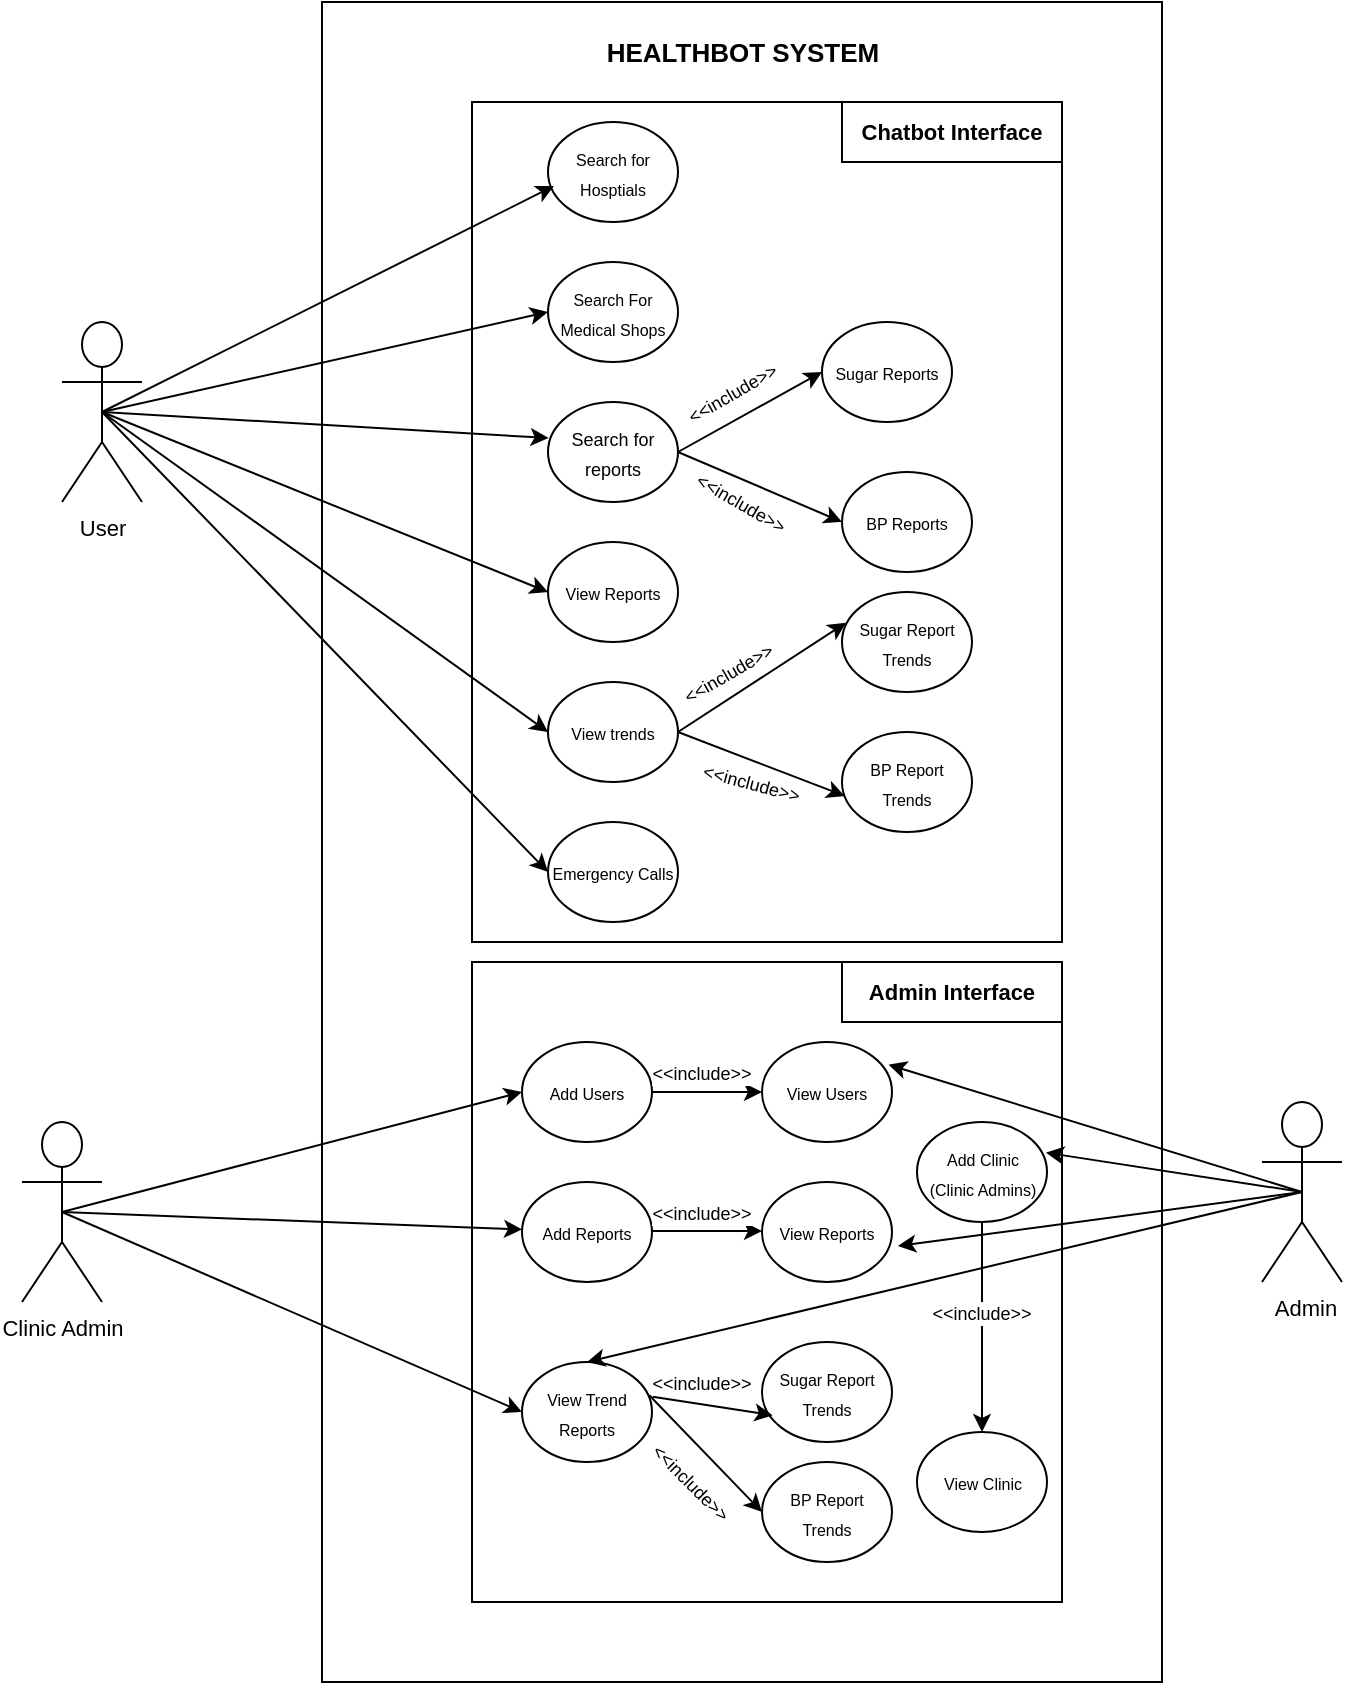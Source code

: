 <mxfile version="15.6.6" type="github">
  <diagram id="mxfQPYBSmjOZ-BZb22uL" name="Page-1">
    <mxGraphModel dx="782" dy="432" grid="1" gridSize="10" guides="1" tooltips="1" connect="1" arrows="1" fold="1" page="1" pageScale="1" pageWidth="850" pageHeight="1100" math="0" shadow="0">
      <root>
        <mxCell id="0" />
        <mxCell id="1" parent="0" />
        <mxCell id="WHDXpfv42RMrWYzYWuOu-1" value="" style="rounded=0;whiteSpace=wrap;html=1;fillColor=none;strokeColor=default;fontColor=default;" vertex="1" parent="1">
          <mxGeometry x="280" y="180" width="420" height="840" as="geometry" />
        </mxCell>
        <mxCell id="WHDXpfv42RMrWYzYWuOu-3" value="" style="rounded=0;whiteSpace=wrap;html=1;fontColor=default;strokeColor=default;fillColor=none;" vertex="1" parent="1">
          <mxGeometry x="355" y="230" width="295" height="420" as="geometry" />
        </mxCell>
        <mxCell id="WHDXpfv42RMrWYzYWuOu-4" value="&lt;font style=&quot;font-size: 8px&quot;&gt;Search for Hosptials&lt;/font&gt;" style="ellipse;whiteSpace=wrap;html=1;fontColor=default;strokeColor=default;fillColor=none;" vertex="1" parent="1">
          <mxGeometry x="393" y="240" width="65" height="50" as="geometry" />
        </mxCell>
        <mxCell id="WHDXpfv42RMrWYzYWuOu-5" value="&lt;font style=&quot;font-size: 8px&quot;&gt;Search For Medical Shops&lt;/font&gt;" style="ellipse;whiteSpace=wrap;html=1;fontColor=default;strokeColor=default;fillColor=none;" vertex="1" parent="1">
          <mxGeometry x="393" y="310" width="65" height="50" as="geometry" />
        </mxCell>
        <mxCell id="WHDXpfv42RMrWYzYWuOu-6" value="&lt;font style=&quot;font-size: 9px&quot;&gt;Search for reports&lt;/font&gt;" style="ellipse;whiteSpace=wrap;html=1;fontColor=default;strokeColor=default;fillColor=none;" vertex="1" parent="1">
          <mxGeometry x="393" y="380" width="65" height="50" as="geometry" />
        </mxCell>
        <mxCell id="WHDXpfv42RMrWYzYWuOu-7" value="&lt;font style=&quot;font-size: 8px&quot;&gt;View Reports&lt;/font&gt;" style="ellipse;whiteSpace=wrap;html=1;fontColor=default;strokeColor=default;fillColor=none;" vertex="1" parent="1">
          <mxGeometry x="393" y="450" width="65" height="50" as="geometry" />
        </mxCell>
        <mxCell id="WHDXpfv42RMrWYzYWuOu-9" value="&lt;font style=&quot;font-size: 8px&quot;&gt;Emergency Calls&lt;/font&gt;" style="ellipse;whiteSpace=wrap;html=1;fontColor=default;strokeColor=default;fillColor=none;" vertex="1" parent="1">
          <mxGeometry x="393" y="590" width="65" height="50" as="geometry" />
        </mxCell>
        <mxCell id="WHDXpfv42RMrWYzYWuOu-20" value="&lt;font style=&quot;font-size: 8px&quot;&gt;Sugar Reports&lt;/font&gt;" style="ellipse;whiteSpace=wrap;html=1;fontColor=default;strokeColor=default;fillColor=none;" vertex="1" parent="1">
          <mxGeometry x="530" y="340" width="65" height="50" as="geometry" />
        </mxCell>
        <mxCell id="WHDXpfv42RMrWYzYWuOu-21" value="&lt;font style=&quot;font-size: 8px&quot;&gt;BP Reports&lt;/font&gt;" style="ellipse;whiteSpace=wrap;html=1;fontColor=default;strokeColor=default;fillColor=none;" vertex="1" parent="1">
          <mxGeometry x="540" y="415" width="65" height="50" as="geometry" />
        </mxCell>
        <mxCell id="WHDXpfv42RMrWYzYWuOu-34" value="" style="endArrow=classic;html=1;rounded=0;labelBackgroundColor=default;fontSize=11;fontColor=default;strokeColor=default;exitX=1;exitY=0.5;exitDx=0;exitDy=0;entryX=0;entryY=0.5;entryDx=0;entryDy=0;" edge="1" parent="1" source="WHDXpfv42RMrWYzYWuOu-6" target="WHDXpfv42RMrWYzYWuOu-20">
          <mxGeometry width="50" height="50" relative="1" as="geometry">
            <mxPoint x="450" y="420" as="sourcePoint" />
            <mxPoint x="500" y="370" as="targetPoint" />
          </mxGeometry>
        </mxCell>
        <mxCell id="WHDXpfv42RMrWYzYWuOu-35" value="&lt;font style=&quot;font-size: 9px&quot;&gt;&amp;lt;&amp;lt;include&amp;gt;&amp;gt;&lt;/font&gt;" style="text;html=1;strokeColor=none;fillColor=none;align=center;verticalAlign=middle;whiteSpace=wrap;rounded=0;labelBackgroundColor=default;fontSize=11;fontColor=default;rotation=-30;" vertex="1" parent="1">
          <mxGeometry x="460" y="370" width="50" height="10" as="geometry" />
        </mxCell>
        <mxCell id="WHDXpfv42RMrWYzYWuOu-36" value="" style="endArrow=classic;html=1;rounded=0;labelBackgroundColor=default;fontSize=11;fontColor=default;strokeColor=default;exitX=1;exitY=0.5;exitDx=0;exitDy=0;entryX=0;entryY=0.5;entryDx=0;entryDy=0;" edge="1" parent="1" source="WHDXpfv42RMrWYzYWuOu-6" target="WHDXpfv42RMrWYzYWuOu-21">
          <mxGeometry width="50" height="50" relative="1" as="geometry">
            <mxPoint x="440" y="415" as="sourcePoint" />
            <mxPoint x="520" y="385" as="targetPoint" />
          </mxGeometry>
        </mxCell>
        <mxCell id="WHDXpfv42RMrWYzYWuOu-37" value="&lt;font style=&quot;font-size: 9px&quot;&gt;&amp;lt;&amp;lt;include&amp;gt;&amp;gt;&lt;/font&gt;" style="text;html=1;strokeColor=none;fillColor=none;align=center;verticalAlign=middle;whiteSpace=wrap;rounded=0;labelBackgroundColor=default;fontSize=11;fontColor=default;rotation=30;" vertex="1" parent="1">
          <mxGeometry x="465" y="420" width="50" height="20" as="geometry" />
        </mxCell>
        <mxCell id="WHDXpfv42RMrWYzYWuOu-38" value="&lt;font style=&quot;font-size: 8px&quot;&gt;Sugar Report Trends&lt;/font&gt;" style="ellipse;whiteSpace=wrap;html=1;fontColor=default;strokeColor=default;fillColor=none;" vertex="1" parent="1">
          <mxGeometry x="540" y="475" width="65" height="50" as="geometry" />
        </mxCell>
        <mxCell id="WHDXpfv42RMrWYzYWuOu-40" value="&lt;font style=&quot;font-size: 8px&quot;&gt;BP Report Trends&lt;/font&gt;" style="ellipse;whiteSpace=wrap;html=1;fontColor=default;strokeColor=default;fillColor=none;" vertex="1" parent="1">
          <mxGeometry x="540" y="545" width="65" height="50" as="geometry" />
        </mxCell>
        <mxCell id="WHDXpfv42RMrWYzYWuOu-41" value="" style="endArrow=classic;html=1;rounded=0;labelBackgroundColor=default;fontSize=11;fontColor=default;strokeColor=default;exitX=1;exitY=0.5;exitDx=0;exitDy=0;entryX=0.031;entryY=0.307;entryDx=0;entryDy=0;entryPerimeter=0;startArrow=none;" edge="1" parent="1" source="WHDXpfv42RMrWYzYWuOu-8" target="WHDXpfv42RMrWYzYWuOu-38">
          <mxGeometry width="50" height="50" relative="1" as="geometry">
            <mxPoint x="430" y="545" as="sourcePoint" />
            <mxPoint x="510" y="505" as="targetPoint" />
          </mxGeometry>
        </mxCell>
        <mxCell id="WHDXpfv42RMrWYzYWuOu-42" value="&lt;font style=&quot;font-size: 9px&quot;&gt;&amp;lt;&amp;lt;include&amp;gt;&amp;gt;&lt;/font&gt;" style="text;html=1;strokeColor=none;fillColor=none;align=center;verticalAlign=middle;whiteSpace=wrap;rounded=0;labelBackgroundColor=default;fontSize=11;fontColor=default;rotation=-30;" vertex="1" parent="1">
          <mxGeometry x="458" y="505" width="50" height="20" as="geometry" />
        </mxCell>
        <mxCell id="WHDXpfv42RMrWYzYWuOu-43" value="" style="endArrow=classic;html=1;rounded=0;labelBackgroundColor=default;fontSize=11;fontColor=default;strokeColor=default;exitX=1;exitY=0.5;exitDx=0;exitDy=0;entryX=0.021;entryY=0.64;entryDx=0;entryDy=0;entryPerimeter=0;" edge="1" parent="1" source="WHDXpfv42RMrWYzYWuOu-8" target="WHDXpfv42RMrWYzYWuOu-40">
          <mxGeometry width="50" height="50" relative="1" as="geometry">
            <mxPoint x="440" y="555" as="sourcePoint" />
            <mxPoint x="522.015" y="515.35" as="targetPoint" />
          </mxGeometry>
        </mxCell>
        <mxCell id="WHDXpfv42RMrWYzYWuOu-44" value="&lt;font style=&quot;font-size: 9px&quot;&gt;&amp;lt;&amp;lt;include&amp;gt;&amp;gt;&lt;/font&gt;" style="text;html=1;strokeColor=none;fillColor=none;align=center;verticalAlign=middle;whiteSpace=wrap;rounded=0;labelBackgroundColor=default;fontSize=11;fontColor=default;rotation=15;" vertex="1" parent="1">
          <mxGeometry x="470" y="560" width="50" height="20" as="geometry" />
        </mxCell>
        <mxCell id="WHDXpfv42RMrWYzYWuOu-45" value="User&lt;br&gt;" style="shape=umlActor;verticalLabelPosition=bottom;verticalAlign=top;html=1;outlineConnect=0;labelBackgroundColor=default;fontSize=11;fontColor=default;strokeColor=default;fillColor=none;" vertex="1" parent="1">
          <mxGeometry x="150" y="340" width="40" height="90" as="geometry" />
        </mxCell>
        <mxCell id="WHDXpfv42RMrWYzYWuOu-54" value="" style="endArrow=classic;html=1;rounded=0;labelBackgroundColor=default;fontSize=11;fontColor=default;strokeColor=default;exitX=0.5;exitY=0.5;exitDx=0;exitDy=0;exitPerimeter=0;entryX=0.046;entryY=0.64;entryDx=0;entryDy=0;entryPerimeter=0;" edge="1" parent="1" source="WHDXpfv42RMrWYzYWuOu-45" target="WHDXpfv42RMrWYzYWuOu-4">
          <mxGeometry width="50" height="50" relative="1" as="geometry">
            <mxPoint x="180" y="410" as="sourcePoint" />
            <mxPoint x="230" y="360" as="targetPoint" />
          </mxGeometry>
        </mxCell>
        <mxCell id="WHDXpfv42RMrWYzYWuOu-55" value="" style="endArrow=classic;html=1;rounded=0;labelBackgroundColor=default;fontSize=11;fontColor=default;strokeColor=default;exitX=0.5;exitY=0.5;exitDx=0;exitDy=0;exitPerimeter=0;entryX=0;entryY=0.5;entryDx=0;entryDy=0;" edge="1" parent="1" source="WHDXpfv42RMrWYzYWuOu-45" target="WHDXpfv42RMrWYzYWuOu-5">
          <mxGeometry width="50" height="50" relative="1" as="geometry">
            <mxPoint x="180" y="395" as="sourcePoint" />
            <mxPoint x="377.99" y="282" as="targetPoint" />
          </mxGeometry>
        </mxCell>
        <mxCell id="WHDXpfv42RMrWYzYWuOu-56" value="" style="endArrow=classic;html=1;rounded=0;labelBackgroundColor=default;fontSize=11;fontColor=default;strokeColor=default;exitX=0.5;exitY=0.5;exitDx=0;exitDy=0;exitPerimeter=0;entryX=0.005;entryY=0.36;entryDx=0;entryDy=0;entryPerimeter=0;" edge="1" parent="1" source="WHDXpfv42RMrWYzYWuOu-45" target="WHDXpfv42RMrWYzYWuOu-6">
          <mxGeometry width="50" height="50" relative="1" as="geometry">
            <mxPoint x="190" y="405" as="sourcePoint" />
            <mxPoint x="387.99" y="292" as="targetPoint" />
          </mxGeometry>
        </mxCell>
        <mxCell id="WHDXpfv42RMrWYzYWuOu-57" value="" style="endArrow=classic;html=1;rounded=0;labelBackgroundColor=default;fontSize=11;fontColor=default;strokeColor=default;entryX=0;entryY=0.5;entryDx=0;entryDy=0;exitX=0.5;exitY=0.5;exitDx=0;exitDy=0;exitPerimeter=0;" edge="1" parent="1" source="WHDXpfv42RMrWYzYWuOu-45" target="WHDXpfv42RMrWYzYWuOu-7">
          <mxGeometry width="50" height="50" relative="1" as="geometry">
            <mxPoint x="170" y="390" as="sourcePoint" />
            <mxPoint x="397.99" y="302" as="targetPoint" />
          </mxGeometry>
        </mxCell>
        <mxCell id="WHDXpfv42RMrWYzYWuOu-58" value="" style="endArrow=classic;html=1;rounded=0;labelBackgroundColor=default;fontSize=11;fontColor=default;strokeColor=default;exitX=0.5;exitY=0.5;exitDx=0;exitDy=0;exitPerimeter=0;entryX=0;entryY=0.5;entryDx=0;entryDy=0;" edge="1" parent="1" source="WHDXpfv42RMrWYzYWuOu-45" target="WHDXpfv42RMrWYzYWuOu-8">
          <mxGeometry width="50" height="50" relative="1" as="geometry">
            <mxPoint x="210" y="425" as="sourcePoint" />
            <mxPoint x="407.99" y="312" as="targetPoint" />
          </mxGeometry>
        </mxCell>
        <mxCell id="WHDXpfv42RMrWYzYWuOu-59" value="" style="endArrow=classic;html=1;rounded=0;labelBackgroundColor=default;fontSize=11;fontColor=default;strokeColor=default;exitX=0.5;exitY=0.5;exitDx=0;exitDy=0;exitPerimeter=0;entryX=0;entryY=0.5;entryDx=0;entryDy=0;" edge="1" parent="1" source="WHDXpfv42RMrWYzYWuOu-45" target="WHDXpfv42RMrWYzYWuOu-9">
          <mxGeometry width="50" height="50" relative="1" as="geometry">
            <mxPoint x="220" y="435" as="sourcePoint" />
            <mxPoint x="417.99" y="322" as="targetPoint" />
          </mxGeometry>
        </mxCell>
        <mxCell id="WHDXpfv42RMrWYzYWuOu-60" value="&lt;b&gt;&lt;font style=&quot;font-size: 11px&quot;&gt;Chatbot Interface&lt;/font&gt;&lt;/b&gt;" style="text;html=1;strokeColor=none;fillColor=none;align=center;verticalAlign=middle;whiteSpace=wrap;rounded=0;labelBackgroundColor=default;fontSize=9;fontColor=default;" vertex="1" parent="1">
          <mxGeometry x="540" y="230" width="110" height="30" as="geometry" />
        </mxCell>
        <mxCell id="WHDXpfv42RMrWYzYWuOu-61" value="&lt;b&gt;&lt;font style=&quot;font-size: 13px&quot;&gt;HEALTHBOT SYSTEM&lt;/font&gt;&lt;/b&gt;" style="text;html=1;strokeColor=none;fillColor=none;align=center;verticalAlign=middle;whiteSpace=wrap;rounded=0;labelBackgroundColor=default;fontSize=9;fontColor=default;" vertex="1" parent="1">
          <mxGeometry x="397.5" y="190" width="185" height="30" as="geometry" />
        </mxCell>
        <mxCell id="WHDXpfv42RMrWYzYWuOu-62" value="" style="rounded=0;whiteSpace=wrap;html=1;labelBackgroundColor=default;fontSize=11;fontColor=default;strokeColor=default;fillColor=none;" vertex="1" parent="1">
          <mxGeometry x="540" y="230" width="110" height="30" as="geometry" />
        </mxCell>
        <mxCell id="WHDXpfv42RMrWYzYWuOu-8" value="&lt;font style=&quot;font-size: 8px&quot;&gt;View trends&lt;/font&gt;" style="ellipse;whiteSpace=wrap;html=1;fontColor=default;strokeColor=default;fillColor=none;" vertex="1" parent="1">
          <mxGeometry x="393" y="520" width="65" height="50" as="geometry" />
        </mxCell>
        <mxCell id="WHDXpfv42RMrWYzYWuOu-70" value="" style="rounded=0;whiteSpace=wrap;html=1;fontColor=default;strokeColor=default;fillColor=none;" vertex="1" parent="1">
          <mxGeometry x="355" y="660" width="295" height="320" as="geometry" />
        </mxCell>
        <mxCell id="WHDXpfv42RMrWYzYWuOu-71" value="&lt;font style=&quot;font-size: 8px&quot;&gt;Add Users&lt;/font&gt;" style="ellipse;whiteSpace=wrap;html=1;fontColor=default;strokeColor=default;fillColor=none;" vertex="1" parent="1">
          <mxGeometry x="380" y="700" width="65" height="50" as="geometry" />
        </mxCell>
        <mxCell id="WHDXpfv42RMrWYzYWuOu-74" value="&lt;font style=&quot;font-size: 8px&quot;&gt;Add Reports&lt;/font&gt;" style="ellipse;whiteSpace=wrap;html=1;fontColor=default;strokeColor=default;fillColor=none;" vertex="1" parent="1">
          <mxGeometry x="380" y="770" width="65" height="50" as="geometry" />
        </mxCell>
        <mxCell id="WHDXpfv42RMrWYzYWuOu-75" value="&lt;font style=&quot;font-size: 8px&quot;&gt;View Trend Reports&lt;/font&gt;" style="ellipse;whiteSpace=wrap;html=1;fontColor=default;strokeColor=default;fillColor=none;" vertex="1" parent="1">
          <mxGeometry x="380" y="860" width="65" height="50" as="geometry" />
        </mxCell>
        <mxCell id="WHDXpfv42RMrWYzYWuOu-76" value="&lt;font style=&quot;font-size: 8px&quot;&gt;View Users&lt;/font&gt;" style="ellipse;whiteSpace=wrap;html=1;fontColor=default;strokeColor=default;fillColor=none;" vertex="1" parent="1">
          <mxGeometry x="500" y="700" width="65" height="50" as="geometry" />
        </mxCell>
        <mxCell id="WHDXpfv42RMrWYzYWuOu-77" value="" style="endArrow=classic;html=1;rounded=0;labelBackgroundColor=default;fontSize=11;fontColor=default;strokeColor=default;exitX=1;exitY=0.5;exitDx=0;exitDy=0;entryX=0;entryY=0.5;entryDx=0;entryDy=0;startArrow=none;" edge="1" parent="1" source="WHDXpfv42RMrWYzYWuOu-71" target="WHDXpfv42RMrWYzYWuOu-76">
          <mxGeometry width="50" height="50" relative="1" as="geometry">
            <mxPoint x="442.99" y="724.65" as="sourcePoint" />
            <mxPoint x="527.005" y="670" as="targetPoint" />
          </mxGeometry>
        </mxCell>
        <mxCell id="WHDXpfv42RMrWYzYWuOu-78" value="&lt;font style=&quot;font-size: 9px&quot;&gt;&amp;lt;&amp;lt;include&amp;gt;&amp;gt;&lt;/font&gt;" style="text;html=1;strokeColor=none;fillColor=none;align=center;verticalAlign=middle;whiteSpace=wrap;rounded=0;labelBackgroundColor=default;fontSize=11;fontColor=default;rotation=0;" vertex="1" parent="1">
          <mxGeometry x="450" y="710" width="40" height="10" as="geometry" />
        </mxCell>
        <mxCell id="WHDXpfv42RMrWYzYWuOu-80" value="&lt;font style=&quot;font-size: 8px&quot;&gt;View Reports&lt;/font&gt;" style="ellipse;whiteSpace=wrap;html=1;fontColor=default;strokeColor=default;fillColor=none;" vertex="1" parent="1">
          <mxGeometry x="500" y="770" width="65" height="50" as="geometry" />
        </mxCell>
        <mxCell id="WHDXpfv42RMrWYzYWuOu-81" value="" style="endArrow=classic;html=1;rounded=0;labelBackgroundColor=default;fontSize=11;fontColor=default;strokeColor=default;exitX=1;exitY=0.5;exitDx=0;exitDy=0;entryX=0;entryY=0.5;entryDx=0;entryDy=0;startArrow=none;" edge="1" parent="1">
          <mxGeometry width="50" height="50" relative="1" as="geometry">
            <mxPoint x="445" y="794.5" as="sourcePoint" />
            <mxPoint x="500" y="794.5" as="targetPoint" />
          </mxGeometry>
        </mxCell>
        <mxCell id="WHDXpfv42RMrWYzYWuOu-82" value="&lt;font style=&quot;font-size: 9px&quot;&gt;&amp;lt;&amp;lt;include&amp;gt;&amp;gt;&lt;/font&gt;" style="text;html=1;strokeColor=none;fillColor=none;align=center;verticalAlign=middle;whiteSpace=wrap;rounded=0;labelBackgroundColor=default;fontSize=11;fontColor=default;rotation=0;" vertex="1" parent="1">
          <mxGeometry x="450" y="780" width="40" height="10" as="geometry" />
        </mxCell>
        <mxCell id="WHDXpfv42RMrWYzYWuOu-83" value="&lt;font style=&quot;font-size: 8px&quot;&gt;Sugar Report Trends&lt;/font&gt;" style="ellipse;whiteSpace=wrap;html=1;fontColor=default;strokeColor=default;fillColor=none;" vertex="1" parent="1">
          <mxGeometry x="500" y="850" width="65" height="50" as="geometry" />
        </mxCell>
        <mxCell id="WHDXpfv42RMrWYzYWuOu-84" value="&lt;font style=&quot;font-size: 8px&quot;&gt;BP Report Trends&lt;/font&gt;" style="ellipse;whiteSpace=wrap;html=1;fontColor=default;strokeColor=default;fillColor=none;" vertex="1" parent="1">
          <mxGeometry x="500" y="910" width="65" height="50" as="geometry" />
        </mxCell>
        <mxCell id="WHDXpfv42RMrWYzYWuOu-86" value="" style="endArrow=classic;html=1;rounded=0;labelBackgroundColor=default;fontSize=11;fontColor=default;strokeColor=default;exitX=1.005;exitY=0.347;exitDx=0;exitDy=0;entryX=0.082;entryY=0.733;entryDx=0;entryDy=0;entryPerimeter=0;startArrow=none;exitPerimeter=0;" edge="1" parent="1" source="WHDXpfv42RMrWYzYWuOu-75" target="WHDXpfv42RMrWYzYWuOu-83">
          <mxGeometry width="50" height="50" relative="1" as="geometry">
            <mxPoint x="450" y="904.65" as="sourcePoint" />
            <mxPoint x="534.015" y="850" as="targetPoint" />
          </mxGeometry>
        </mxCell>
        <mxCell id="WHDXpfv42RMrWYzYWuOu-88" value="" style="endArrow=classic;html=1;rounded=0;labelBackgroundColor=default;fontSize=11;fontColor=default;strokeColor=default;exitX=0.979;exitY=0.333;exitDx=0;exitDy=0;entryX=0;entryY=0.5;entryDx=0;entryDy=0;startArrow=none;exitPerimeter=0;" edge="1" parent="1" source="WHDXpfv42RMrWYzYWuOu-75" target="WHDXpfv42RMrWYzYWuOu-84">
          <mxGeometry width="50" height="50" relative="1" as="geometry">
            <mxPoint x="460" y="914.65" as="sourcePoint" />
            <mxPoint x="505.33" y="886.65" as="targetPoint" />
          </mxGeometry>
        </mxCell>
        <mxCell id="WHDXpfv42RMrWYzYWuOu-89" value="&lt;font style=&quot;font-size: 9px&quot;&gt;&amp;lt;&amp;lt;include&amp;gt;&amp;gt;&lt;/font&gt;" style="text;html=1;strokeColor=none;fillColor=none;align=center;verticalAlign=middle;whiteSpace=wrap;rounded=0;labelBackgroundColor=default;fontSize=11;fontColor=default;rotation=45;" vertex="1" parent="1">
          <mxGeometry x="440" y="910" width="50" height="20" as="geometry" />
        </mxCell>
        <mxCell id="WHDXpfv42RMrWYzYWuOu-90" value="&lt;font style=&quot;font-size: 9px&quot;&gt;&amp;lt;&amp;lt;include&amp;gt;&amp;gt;&lt;/font&gt;" style="text;html=1;strokeColor=none;fillColor=none;align=center;verticalAlign=middle;whiteSpace=wrap;rounded=0;labelBackgroundColor=default;fontSize=11;fontColor=default;rotation=0;" vertex="1" parent="1">
          <mxGeometry x="445" y="860" width="50" height="20" as="geometry" />
        </mxCell>
        <mxCell id="WHDXpfv42RMrWYzYWuOu-91" value="Clinic Admin" style="shape=umlActor;verticalLabelPosition=bottom;verticalAlign=top;html=1;outlineConnect=0;labelBackgroundColor=default;fontSize=11;fontColor=default;strokeColor=default;fillColor=none;" vertex="1" parent="1">
          <mxGeometry x="130" y="740" width="40" height="90" as="geometry" />
        </mxCell>
        <mxCell id="WHDXpfv42RMrWYzYWuOu-92" value="" style="endArrow=classic;html=1;rounded=0;labelBackgroundColor=default;fontSize=9;fontColor=default;strokeColor=default;exitX=0.5;exitY=0.5;exitDx=0;exitDy=0;exitPerimeter=0;entryX=0;entryY=0.5;entryDx=0;entryDy=0;" edge="1" parent="1" source="WHDXpfv42RMrWYzYWuOu-91" target="WHDXpfv42RMrWYzYWuOu-71">
          <mxGeometry width="50" height="50" relative="1" as="geometry">
            <mxPoint x="160" y="810" as="sourcePoint" />
            <mxPoint x="210" y="760" as="targetPoint" />
          </mxGeometry>
        </mxCell>
        <mxCell id="WHDXpfv42RMrWYzYWuOu-93" value="" style="endArrow=classic;html=1;rounded=0;labelBackgroundColor=default;fontSize=9;fontColor=default;strokeColor=default;exitX=0.5;exitY=0.5;exitDx=0;exitDy=0;exitPerimeter=0;" edge="1" parent="1" source="WHDXpfv42RMrWYzYWuOu-91" target="WHDXpfv42RMrWYzYWuOu-74">
          <mxGeometry width="50" height="50" relative="1" as="geometry">
            <mxPoint x="160" y="795" as="sourcePoint" />
            <mxPoint x="390" y="735" as="targetPoint" />
          </mxGeometry>
        </mxCell>
        <mxCell id="WHDXpfv42RMrWYzYWuOu-94" value="" style="endArrow=classic;html=1;rounded=0;labelBackgroundColor=default;fontSize=9;fontColor=default;strokeColor=default;exitX=0.5;exitY=0.5;exitDx=0;exitDy=0;exitPerimeter=0;entryX=0;entryY=0.5;entryDx=0;entryDy=0;" edge="1" parent="1" source="WHDXpfv42RMrWYzYWuOu-91" target="WHDXpfv42RMrWYzYWuOu-75">
          <mxGeometry width="50" height="50" relative="1" as="geometry">
            <mxPoint x="170" y="805" as="sourcePoint" />
            <mxPoint x="400" y="745" as="targetPoint" />
          </mxGeometry>
        </mxCell>
        <mxCell id="WHDXpfv42RMrWYzYWuOu-95" value="&amp;nbsp;Admin" style="shape=umlActor;verticalLabelPosition=bottom;verticalAlign=top;html=1;outlineConnect=0;labelBackgroundColor=default;fontSize=11;fontColor=default;strokeColor=default;fillColor=none;" vertex="1" parent="1">
          <mxGeometry x="750" y="730" width="40" height="90" as="geometry" />
        </mxCell>
        <mxCell id="WHDXpfv42RMrWYzYWuOu-96" value="&lt;font style=&quot;font-size: 8px&quot;&gt;Add Clinic &lt;br&gt;(Clinic Admins)&lt;/font&gt;" style="ellipse;whiteSpace=wrap;html=1;fontColor=default;strokeColor=default;fillColor=none;" vertex="1" parent="1">
          <mxGeometry x="577.5" y="740" width="65" height="50" as="geometry" />
        </mxCell>
        <mxCell id="WHDXpfv42RMrWYzYWuOu-97" value="&lt;font style=&quot;font-size: 8px&quot;&gt;View Clinic&lt;/font&gt;" style="ellipse;whiteSpace=wrap;html=1;fontColor=default;strokeColor=default;fillColor=none;" vertex="1" parent="1">
          <mxGeometry x="577.5" y="895" width="65" height="50" as="geometry" />
        </mxCell>
        <mxCell id="WHDXpfv42RMrWYzYWuOu-99" value="" style="endArrow=classic;html=1;rounded=0;labelBackgroundColor=default;fontSize=11;fontColor=default;strokeColor=default;exitX=0.5;exitY=1;exitDx=0;exitDy=0;entryX=0.5;entryY=0;entryDx=0;entryDy=0;startArrow=none;" edge="1" parent="1" source="WHDXpfv42RMrWYzYWuOu-100" target="WHDXpfv42RMrWYzYWuOu-97">
          <mxGeometry width="50" height="50" relative="1" as="geometry">
            <mxPoint x="455" y="804.5" as="sourcePoint" />
            <mxPoint x="510" y="804.5" as="targetPoint" />
          </mxGeometry>
        </mxCell>
        <mxCell id="WHDXpfv42RMrWYzYWuOu-101" value="" style="endArrow=classic;html=1;rounded=0;labelBackgroundColor=default;fontSize=9;fontColor=default;strokeColor=default;exitX=0.5;exitY=0.5;exitDx=0;exitDy=0;exitPerimeter=0;entryX=0.992;entryY=0.307;entryDx=0;entryDy=0;entryPerimeter=0;" edge="1" parent="1" source="WHDXpfv42RMrWYzYWuOu-95" target="WHDXpfv42RMrWYzYWuOu-96">
          <mxGeometry width="50" height="50" relative="1" as="geometry">
            <mxPoint x="160" y="795" as="sourcePoint" />
            <mxPoint x="390" y="735" as="targetPoint" />
          </mxGeometry>
        </mxCell>
        <mxCell id="WHDXpfv42RMrWYzYWuOu-103" value="" style="endArrow=classic;html=1;rounded=0;labelBackgroundColor=default;fontSize=9;fontColor=default;strokeColor=default;exitX=0.5;exitY=0.5;exitDx=0;exitDy=0;exitPerimeter=0;entryX=0.974;entryY=0.227;entryDx=0;entryDy=0;entryPerimeter=0;" edge="1" parent="1" source="WHDXpfv42RMrWYzYWuOu-95" target="WHDXpfv42RMrWYzYWuOu-76">
          <mxGeometry width="50" height="50" relative="1" as="geometry">
            <mxPoint x="780" y="785" as="sourcePoint" />
            <mxPoint x="651.98" y="745.35" as="targetPoint" />
          </mxGeometry>
        </mxCell>
        <mxCell id="WHDXpfv42RMrWYzYWuOu-105" value="" style="endArrow=classic;html=1;rounded=0;labelBackgroundColor=default;fontSize=9;fontColor=default;strokeColor=default;entryX=0.5;entryY=0;entryDx=0;entryDy=0;" edge="1" parent="1" target="WHDXpfv42RMrWYzYWuOu-75">
          <mxGeometry width="50" height="50" relative="1" as="geometry">
            <mxPoint x="770" y="775" as="sourcePoint" />
            <mxPoint x="651.98" y="775.35" as="targetPoint" />
            <Array as="points" />
          </mxGeometry>
        </mxCell>
        <mxCell id="WHDXpfv42RMrWYzYWuOu-100" value="&lt;font style=&quot;font-size: 9px&quot;&gt;&amp;lt;&amp;lt;include&amp;gt;&amp;gt;&lt;/font&gt;" style="text;html=1;strokeColor=none;fillColor=none;align=center;verticalAlign=middle;whiteSpace=wrap;rounded=0;labelBackgroundColor=default;fontSize=11;fontColor=default;rotation=0;" vertex="1" parent="1">
          <mxGeometry x="605" y="830" width="10" height="10" as="geometry" />
        </mxCell>
        <mxCell id="WHDXpfv42RMrWYzYWuOu-107" value="" style="endArrow=none;html=1;rounded=0;labelBackgroundColor=default;fontSize=11;fontColor=default;strokeColor=default;exitX=0.5;exitY=1;exitDx=0;exitDy=0;entryX=0.5;entryY=0;entryDx=0;entryDy=0;startArrow=none;" edge="1" parent="1" source="WHDXpfv42RMrWYzYWuOu-96" target="WHDXpfv42RMrWYzYWuOu-100">
          <mxGeometry width="50" height="50" relative="1" as="geometry">
            <mxPoint x="610" y="800" as="sourcePoint" />
            <mxPoint x="610" y="870" as="targetPoint" />
          </mxGeometry>
        </mxCell>
        <mxCell id="WHDXpfv42RMrWYzYWuOu-108" value="" style="endArrow=classic;html=1;rounded=0;labelBackgroundColor=default;fontSize=9;fontColor=default;strokeColor=default;entryX=1.046;entryY=0.64;entryDx=0;entryDy=0;entryPerimeter=0;exitX=0.5;exitY=0.5;exitDx=0;exitDy=0;exitPerimeter=0;" edge="1" parent="1" source="WHDXpfv42RMrWYzYWuOu-95" target="WHDXpfv42RMrWYzYWuOu-80">
          <mxGeometry width="50" height="50" relative="1" as="geometry">
            <mxPoint x="770" y="770" as="sourcePoint" />
            <mxPoint x="651.98" y="765.35" as="targetPoint" />
          </mxGeometry>
        </mxCell>
        <mxCell id="WHDXpfv42RMrWYzYWuOu-109" value="&lt;b&gt;Admin Interface&lt;/b&gt;" style="rounded=0;whiteSpace=wrap;html=1;labelBackgroundColor=default;fontSize=11;fontColor=default;strokeColor=default;fillColor=none;" vertex="1" parent="1">
          <mxGeometry x="540" y="660" width="110" height="30" as="geometry" />
        </mxCell>
      </root>
    </mxGraphModel>
  </diagram>
</mxfile>
